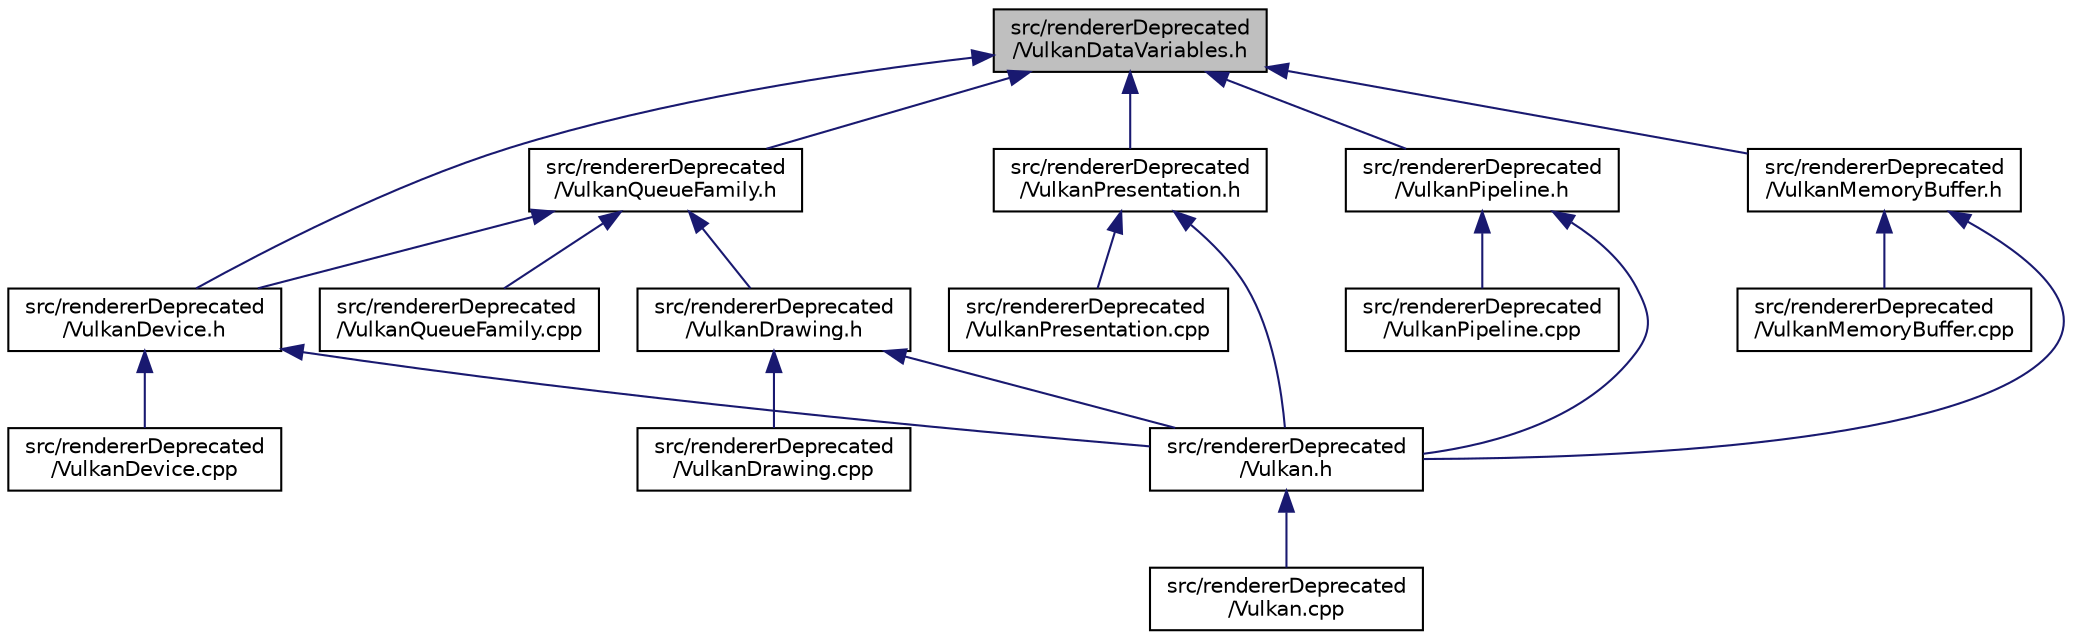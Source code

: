 digraph "src/rendererDeprecated/VulkanDataVariables.h"
{
 // LATEX_PDF_SIZE
  edge [fontname="Helvetica",fontsize="10",labelfontname="Helvetica",labelfontsize="10"];
  node [fontname="Helvetica",fontsize="10",shape=record];
  Node1 [label="src/rendererDeprecated\l/VulkanDataVariables.h",height=0.2,width=0.4,color="black", fillcolor="grey75", style="filled", fontcolor="black",tooltip=" "];
  Node1 -> Node2 [dir="back",color="midnightblue",fontsize="10",style="solid",fontname="Helvetica"];
  Node2 [label="src/rendererDeprecated\l/VulkanDevice.h",height=0.2,width=0.4,color="black", fillcolor="white", style="filled",URL="$eprecated_2_vulkan_device_8h.html",tooltip=" "];
  Node2 -> Node3 [dir="back",color="midnightblue",fontsize="10",style="solid",fontname="Helvetica"];
  Node3 [label="src/rendererDeprecated\l/Vulkan.h",height=0.2,width=0.4,color="black", fillcolor="white", style="filled",URL="$eprecated_2_vulkan_8h.html",tooltip=" "];
  Node3 -> Node4 [dir="back",color="midnightblue",fontsize="10",style="solid",fontname="Helvetica"];
  Node4 [label="src/rendererDeprecated\l/Vulkan.cpp",height=0.2,width=0.4,color="black", fillcolor="white", style="filled",URL="$eprecated_2_vulkan_8cpp.html",tooltip=" "];
  Node2 -> Node5 [dir="back",color="midnightblue",fontsize="10",style="solid",fontname="Helvetica"];
  Node5 [label="src/rendererDeprecated\l/VulkanDevice.cpp",height=0.2,width=0.4,color="black", fillcolor="white", style="filled",URL="$eprecated_2_vulkan_device_8cpp.html",tooltip=" "];
  Node1 -> Node6 [dir="back",color="midnightblue",fontsize="10",style="solid",fontname="Helvetica"];
  Node6 [label="src/rendererDeprecated\l/VulkanQueueFamily.h",height=0.2,width=0.4,color="black", fillcolor="white", style="filled",URL="$_vulkan_queue_family_8h.html",tooltip=" "];
  Node6 -> Node2 [dir="back",color="midnightblue",fontsize="10",style="solid",fontname="Helvetica"];
  Node6 -> Node7 [dir="back",color="midnightblue",fontsize="10",style="solid",fontname="Helvetica"];
  Node7 [label="src/rendererDeprecated\l/VulkanDrawing.h",height=0.2,width=0.4,color="black", fillcolor="white", style="filled",URL="$_vulkan_drawing_8h.html",tooltip=" "];
  Node7 -> Node3 [dir="back",color="midnightblue",fontsize="10",style="solid",fontname="Helvetica"];
  Node7 -> Node8 [dir="back",color="midnightblue",fontsize="10",style="solid",fontname="Helvetica"];
  Node8 [label="src/rendererDeprecated\l/VulkanDrawing.cpp",height=0.2,width=0.4,color="black", fillcolor="white", style="filled",URL="$_vulkan_drawing_8cpp.html",tooltip=" "];
  Node6 -> Node9 [dir="back",color="midnightblue",fontsize="10",style="solid",fontname="Helvetica"];
  Node9 [label="src/rendererDeprecated\l/VulkanQueueFamily.cpp",height=0.2,width=0.4,color="black", fillcolor="white", style="filled",URL="$_vulkan_queue_family_8cpp.html",tooltip=" "];
  Node1 -> Node10 [dir="back",color="midnightblue",fontsize="10",style="solid",fontname="Helvetica"];
  Node10 [label="src/rendererDeprecated\l/VulkanPresentation.h",height=0.2,width=0.4,color="black", fillcolor="white", style="filled",URL="$eprecated_2_vulkan_presentation_8h.html",tooltip=" "];
  Node10 -> Node3 [dir="back",color="midnightblue",fontsize="10",style="solid",fontname="Helvetica"];
  Node10 -> Node11 [dir="back",color="midnightblue",fontsize="10",style="solid",fontname="Helvetica"];
  Node11 [label="src/rendererDeprecated\l/VulkanPresentation.cpp",height=0.2,width=0.4,color="black", fillcolor="white", style="filled",URL="$eprecated_2_vulkan_presentation_8cpp.html",tooltip=" "];
  Node1 -> Node12 [dir="back",color="midnightblue",fontsize="10",style="solid",fontname="Helvetica"];
  Node12 [label="src/rendererDeprecated\l/VulkanPipeline.h",height=0.2,width=0.4,color="black", fillcolor="white", style="filled",URL="$eprecated_2_vulkan_pipeline_8h.html",tooltip=" "];
  Node12 -> Node3 [dir="back",color="midnightblue",fontsize="10",style="solid",fontname="Helvetica"];
  Node12 -> Node13 [dir="back",color="midnightblue",fontsize="10",style="solid",fontname="Helvetica"];
  Node13 [label="src/rendererDeprecated\l/VulkanPipeline.cpp",height=0.2,width=0.4,color="black", fillcolor="white", style="filled",URL="$eprecated_2_vulkan_pipeline_8cpp.html",tooltip=" "];
  Node1 -> Node14 [dir="back",color="midnightblue",fontsize="10",style="solid",fontname="Helvetica"];
  Node14 [label="src/rendererDeprecated\l/VulkanMemoryBuffer.h",height=0.2,width=0.4,color="black", fillcolor="white", style="filled",URL="$_vulkan_memory_buffer_8h.html",tooltip=" "];
  Node14 -> Node3 [dir="back",color="midnightblue",fontsize="10",style="solid",fontname="Helvetica"];
  Node14 -> Node15 [dir="back",color="midnightblue",fontsize="10",style="solid",fontname="Helvetica"];
  Node15 [label="src/rendererDeprecated\l/VulkanMemoryBuffer.cpp",height=0.2,width=0.4,color="black", fillcolor="white", style="filled",URL="$_vulkan_memory_buffer_8cpp.html",tooltip=" "];
}

